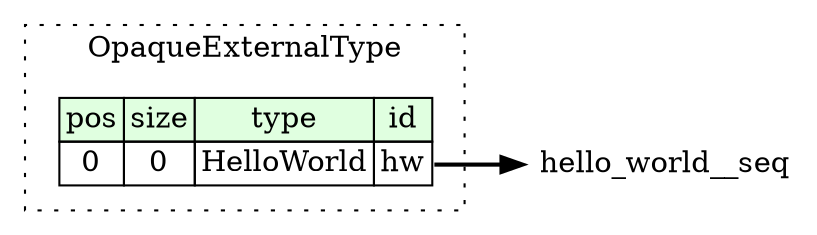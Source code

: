 digraph {
	rankdir=LR;
	node [shape=plaintext];
	subgraph cluster__opaque_external_type {
		label="OpaqueExternalType";
		graph[style=dotted];

		opaque_external_type__seq [label=<<TABLE BORDER="0" CELLBORDER="1" CELLSPACING="0">
			<TR><TD BGCOLOR="#E0FFE0">pos</TD><TD BGCOLOR="#E0FFE0">size</TD><TD BGCOLOR="#E0FFE0">type</TD><TD BGCOLOR="#E0FFE0">id</TD></TR>
			<TR><TD PORT="hw_pos">0</TD><TD PORT="hw_size">0</TD><TD>HelloWorld</TD><TD PORT="hw_type">hw</TD></TR>
		</TABLE>>];
	}
	opaque_external_type__seq:hw_type -> hello_world__seq [style=bold];
}
